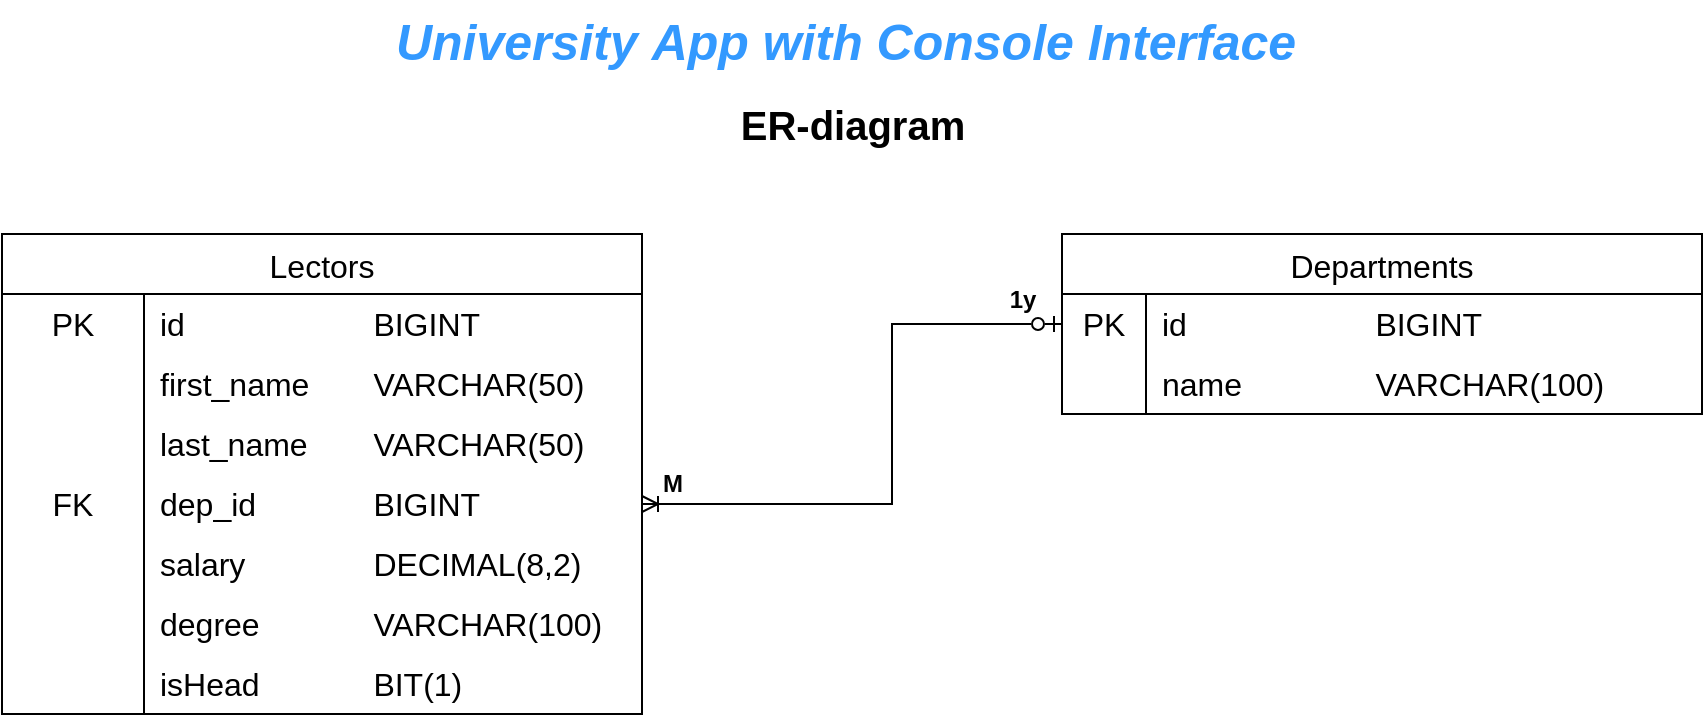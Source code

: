 <mxfile version="24.0.7" type="device">
  <diagram name="Page-1" id="Sz91l0WpaXXbMS5Fg2xq">
    <mxGraphModel dx="2071" dy="599" grid="1" gridSize="10" guides="1" tooltips="1" connect="1" arrows="1" fold="1" page="1" pageScale="1" pageWidth="850" pageHeight="1100" math="0" shadow="0">
      <root>
        <mxCell id="0" />
        <mxCell id="1" parent="0" />
        <mxCell id="b5DIAF-DNYic_asp2vu_-1" value="&lt;font color=&quot;#3399ff&quot; style=&quot;font-size: 25px;&quot;&gt;&lt;i&gt;&lt;b&gt;University&amp;nbsp;&lt;/b&gt;&lt;/i&gt;&lt;/font&gt;&lt;i style=&quot;color: rgb(51, 153, 255); font-size: 25px;&quot;&gt;&lt;b&gt;App with&amp;nbsp;&lt;/b&gt;&lt;/i&gt;&lt;font color=&quot;#3399ff&quot; style=&quot;font-size: 25px;&quot;&gt;&lt;i&gt;&lt;b&gt;Console Interface&amp;nbsp;&lt;/b&gt;&lt;/i&gt;&lt;/font&gt;" style="text;html=1;align=center;verticalAlign=middle;resizable=0;points=[];autosize=1;strokeColor=none;fillColor=none;" vertex="1" parent="1">
          <mxGeometry x="170" y="43" width="480" height="40" as="geometry" />
        </mxCell>
        <mxCell id="b5DIAF-DNYic_asp2vu_-2" value="&lt;font style=&quot;font-size: 20px;&quot;&gt;&lt;b&gt;ER-diagram&lt;/b&gt;&lt;/font&gt;" style="text;html=1;align=center;verticalAlign=middle;resizable=0;points=[];autosize=1;strokeColor=none;fillColor=none;" vertex="1" parent="1">
          <mxGeometry x="340" y="85" width="140" height="40" as="geometry" />
        </mxCell>
        <mxCell id="b5DIAF-DNYic_asp2vu_-3" value="Lectors" style="shape=table;startSize=30;container=1;collapsible=0;childLayout=tableLayout;fixedRows=1;rowLines=0;fontStyle=0;strokeColor=default;fontSize=16;" vertex="1" parent="1">
          <mxGeometry x="-15" y="160" width="320" height="240" as="geometry" />
        </mxCell>
        <mxCell id="b5DIAF-DNYic_asp2vu_-4" value="" style="shape=tableRow;horizontal=0;startSize=0;swimlaneHead=0;swimlaneBody=0;top=0;left=0;bottom=0;right=0;collapsible=0;dropTarget=0;fillColor=none;points=[[0,0.5],[1,0.5]];portConstraint=eastwest;strokeColor=inherit;fontSize=16;" vertex="1" parent="b5DIAF-DNYic_asp2vu_-3">
          <mxGeometry y="30" width="320" height="30" as="geometry" />
        </mxCell>
        <mxCell id="b5DIAF-DNYic_asp2vu_-5" value="PK" style="shape=partialRectangle;html=1;whiteSpace=wrap;connectable=0;fillColor=none;top=0;left=0;bottom=0;right=0;overflow=hidden;pointerEvents=1;strokeColor=inherit;fontSize=16;" vertex="1" parent="b5DIAF-DNYic_asp2vu_-4">
          <mxGeometry width="71" height="30" as="geometry">
            <mxRectangle width="71" height="30" as="alternateBounds" />
          </mxGeometry>
        </mxCell>
        <mxCell id="b5DIAF-DNYic_asp2vu_-6" value="id&lt;span style=&quot;white-space: pre;&quot;&gt;&#x9;&lt;/span&gt;&lt;span style=&quot;white-space: pre;&quot;&gt;&#x9;&lt;span style=&quot;white-space: pre;&quot;&gt;&#x9;&lt;/span&gt;&lt;/span&gt;BIGINT" style="shape=partialRectangle;html=1;whiteSpace=wrap;connectable=0;fillColor=none;top=0;left=0;bottom=0;right=0;align=left;spacingLeft=6;overflow=hidden;strokeColor=inherit;fontSize=16;" vertex="1" parent="b5DIAF-DNYic_asp2vu_-4">
          <mxGeometry x="71" width="249" height="30" as="geometry">
            <mxRectangle width="249" height="30" as="alternateBounds" />
          </mxGeometry>
        </mxCell>
        <mxCell id="b5DIAF-DNYic_asp2vu_-7" value="" style="shape=tableRow;horizontal=0;startSize=0;swimlaneHead=0;swimlaneBody=0;top=0;left=0;bottom=0;right=0;collapsible=0;dropTarget=0;fillColor=none;points=[[0,0.5],[1,0.5]];portConstraint=eastwest;strokeColor=inherit;fontSize=16;" vertex="1" parent="b5DIAF-DNYic_asp2vu_-3">
          <mxGeometry y="60" width="320" height="30" as="geometry" />
        </mxCell>
        <mxCell id="b5DIAF-DNYic_asp2vu_-8" value="" style="shape=partialRectangle;html=1;whiteSpace=wrap;connectable=0;fillColor=none;top=0;left=0;bottom=0;right=0;overflow=hidden;strokeColor=inherit;fontSize=16;" vertex="1" parent="b5DIAF-DNYic_asp2vu_-7">
          <mxGeometry width="71" height="30" as="geometry">
            <mxRectangle width="71" height="30" as="alternateBounds" />
          </mxGeometry>
        </mxCell>
        <mxCell id="b5DIAF-DNYic_asp2vu_-9" value="first_name&lt;span style=&quot;white-space: pre;&quot;&gt;&#x9;&lt;/span&gt;VARCHAR(50)" style="shape=partialRectangle;html=1;whiteSpace=wrap;connectable=0;fillColor=none;top=0;left=0;bottom=0;right=0;align=left;spacingLeft=6;overflow=hidden;strokeColor=inherit;fontSize=16;" vertex="1" parent="b5DIAF-DNYic_asp2vu_-7">
          <mxGeometry x="71" width="249" height="30" as="geometry">
            <mxRectangle width="249" height="30" as="alternateBounds" />
          </mxGeometry>
        </mxCell>
        <mxCell id="b5DIAF-DNYic_asp2vu_-10" value="" style="shape=tableRow;horizontal=0;startSize=0;swimlaneHead=0;swimlaneBody=0;top=0;left=0;bottom=0;right=0;collapsible=0;dropTarget=0;fillColor=none;points=[[0,0.5],[1,0.5]];portConstraint=eastwest;strokeColor=inherit;fontSize=16;" vertex="1" parent="b5DIAF-DNYic_asp2vu_-3">
          <mxGeometry y="90" width="320" height="30" as="geometry" />
        </mxCell>
        <mxCell id="b5DIAF-DNYic_asp2vu_-11" value="" style="shape=partialRectangle;html=1;whiteSpace=wrap;connectable=0;fillColor=none;top=0;left=0;bottom=0;right=0;overflow=hidden;strokeColor=inherit;fontSize=16;" vertex="1" parent="b5DIAF-DNYic_asp2vu_-10">
          <mxGeometry width="71" height="30" as="geometry">
            <mxRectangle width="71" height="30" as="alternateBounds" />
          </mxGeometry>
        </mxCell>
        <mxCell id="b5DIAF-DNYic_asp2vu_-12" value="last_name&lt;span style=&quot;white-space: pre;&quot;&gt;&#x9;&lt;/span&gt;VARCHAR(50)" style="shape=partialRectangle;html=1;whiteSpace=wrap;connectable=0;fillColor=none;top=0;left=0;bottom=0;right=0;align=left;spacingLeft=6;overflow=hidden;strokeColor=inherit;fontSize=16;" vertex="1" parent="b5DIAF-DNYic_asp2vu_-10">
          <mxGeometry x="71" width="249" height="30" as="geometry">
            <mxRectangle width="249" height="30" as="alternateBounds" />
          </mxGeometry>
        </mxCell>
        <mxCell id="b5DIAF-DNYic_asp2vu_-13" value="" style="shape=tableRow;horizontal=0;startSize=0;swimlaneHead=0;swimlaneBody=0;top=0;left=0;bottom=0;right=0;collapsible=0;dropTarget=0;fillColor=none;points=[[0,0.5],[1,0.5]];portConstraint=eastwest;strokeColor=inherit;fontSize=16;" vertex="1" parent="b5DIAF-DNYic_asp2vu_-3">
          <mxGeometry y="120" width="320" height="30" as="geometry" />
        </mxCell>
        <mxCell id="b5DIAF-DNYic_asp2vu_-14" value="FK" style="shape=partialRectangle;html=1;whiteSpace=wrap;connectable=0;fillColor=none;top=0;left=0;bottom=0;right=0;overflow=hidden;strokeColor=inherit;fontSize=16;" vertex="1" parent="b5DIAF-DNYic_asp2vu_-13">
          <mxGeometry width="71" height="30" as="geometry">
            <mxRectangle width="71" height="30" as="alternateBounds" />
          </mxGeometry>
        </mxCell>
        <mxCell id="b5DIAF-DNYic_asp2vu_-15" value="dep_id&lt;span style=&quot;white-space: pre;&quot;&gt;&#x9;&lt;/span&gt;&lt;span style=&quot;white-space: pre;&quot;&gt;&#x9;&lt;/span&gt;BIGINT" style="shape=partialRectangle;html=1;whiteSpace=wrap;connectable=0;fillColor=none;top=0;left=0;bottom=0;right=0;align=left;spacingLeft=6;overflow=hidden;strokeColor=inherit;fontSize=16;" vertex="1" parent="b5DIAF-DNYic_asp2vu_-13">
          <mxGeometry x="71" width="249" height="30" as="geometry">
            <mxRectangle width="249" height="30" as="alternateBounds" />
          </mxGeometry>
        </mxCell>
        <mxCell id="b5DIAF-DNYic_asp2vu_-16" value="" style="shape=tableRow;horizontal=0;startSize=0;swimlaneHead=0;swimlaneBody=0;top=0;left=0;bottom=0;right=0;collapsible=0;dropTarget=0;fillColor=none;points=[[0,0.5],[1,0.5]];portConstraint=eastwest;strokeColor=inherit;fontSize=16;" vertex="1" parent="b5DIAF-DNYic_asp2vu_-3">
          <mxGeometry y="150" width="320" height="30" as="geometry" />
        </mxCell>
        <mxCell id="b5DIAF-DNYic_asp2vu_-17" value="" style="shape=partialRectangle;html=1;whiteSpace=wrap;connectable=0;fillColor=none;top=0;left=0;bottom=0;right=0;overflow=hidden;strokeColor=inherit;fontSize=16;" vertex="1" parent="b5DIAF-DNYic_asp2vu_-16">
          <mxGeometry width="71" height="30" as="geometry">
            <mxRectangle width="71" height="30" as="alternateBounds" />
          </mxGeometry>
        </mxCell>
        <mxCell id="b5DIAF-DNYic_asp2vu_-18" value="salary&lt;span style=&quot;white-space: pre;&quot;&gt;&#x9;&lt;/span&gt;&lt;span style=&quot;white-space: pre;&quot;&gt;&#x9;&lt;/span&gt;DECIMAL(8,2)" style="shape=partialRectangle;html=1;whiteSpace=wrap;connectable=0;fillColor=none;top=0;left=0;bottom=0;right=0;align=left;spacingLeft=6;overflow=hidden;strokeColor=inherit;fontSize=16;" vertex="1" parent="b5DIAF-DNYic_asp2vu_-16">
          <mxGeometry x="71" width="249" height="30" as="geometry">
            <mxRectangle width="249" height="30" as="alternateBounds" />
          </mxGeometry>
        </mxCell>
        <mxCell id="b5DIAF-DNYic_asp2vu_-19" value="" style="shape=tableRow;horizontal=0;startSize=0;swimlaneHead=0;swimlaneBody=0;top=0;left=0;bottom=0;right=0;collapsible=0;dropTarget=0;fillColor=none;points=[[0,0.5],[1,0.5]];portConstraint=eastwest;strokeColor=inherit;fontSize=16;" vertex="1" parent="b5DIAF-DNYic_asp2vu_-3">
          <mxGeometry y="180" width="320" height="30" as="geometry" />
        </mxCell>
        <mxCell id="b5DIAF-DNYic_asp2vu_-20" value="" style="shape=partialRectangle;html=1;whiteSpace=wrap;connectable=0;fillColor=none;top=0;left=0;bottom=0;right=0;overflow=hidden;strokeColor=inherit;fontSize=16;" vertex="1" parent="b5DIAF-DNYic_asp2vu_-19">
          <mxGeometry width="71" height="30" as="geometry">
            <mxRectangle width="71" height="30" as="alternateBounds" />
          </mxGeometry>
        </mxCell>
        <mxCell id="b5DIAF-DNYic_asp2vu_-21" value="degree&lt;span style=&quot;white-space: pre;&quot;&gt;&#x9;&lt;/span&gt;&lt;span style=&quot;white-space: pre;&quot;&gt;&#x9;&lt;/span&gt;VARCHAR(100)" style="shape=partialRectangle;html=1;whiteSpace=wrap;connectable=0;fillColor=none;top=0;left=0;bottom=0;right=0;align=left;spacingLeft=6;overflow=hidden;strokeColor=inherit;fontSize=16;" vertex="1" parent="b5DIAF-DNYic_asp2vu_-19">
          <mxGeometry x="71" width="249" height="30" as="geometry">
            <mxRectangle width="249" height="30" as="alternateBounds" />
          </mxGeometry>
        </mxCell>
        <mxCell id="b5DIAF-DNYic_asp2vu_-47" value="" style="shape=tableRow;horizontal=0;startSize=0;swimlaneHead=0;swimlaneBody=0;top=0;left=0;bottom=0;right=0;collapsible=0;dropTarget=0;fillColor=none;points=[[0,0.5],[1,0.5]];portConstraint=eastwest;strokeColor=inherit;fontSize=16;" vertex="1" parent="b5DIAF-DNYic_asp2vu_-3">
          <mxGeometry y="210" width="320" height="30" as="geometry" />
        </mxCell>
        <mxCell id="b5DIAF-DNYic_asp2vu_-48" value="" style="shape=partialRectangle;html=1;whiteSpace=wrap;connectable=0;fillColor=none;top=0;left=0;bottom=0;right=0;overflow=hidden;strokeColor=inherit;fontSize=16;" vertex="1" parent="b5DIAF-DNYic_asp2vu_-47">
          <mxGeometry width="71" height="30" as="geometry">
            <mxRectangle width="71" height="30" as="alternateBounds" />
          </mxGeometry>
        </mxCell>
        <mxCell id="b5DIAF-DNYic_asp2vu_-49" value="isHead&lt;span style=&quot;white-space: pre;&quot;&gt;&#x9;&lt;/span&gt;&lt;span style=&quot;white-space: pre;&quot;&gt;&#x9;&lt;/span&gt;BIT(1)" style="shape=partialRectangle;html=1;whiteSpace=wrap;connectable=0;fillColor=none;top=0;left=0;bottom=0;right=0;align=left;spacingLeft=6;overflow=hidden;strokeColor=inherit;fontSize=16;" vertex="1" parent="b5DIAF-DNYic_asp2vu_-47">
          <mxGeometry x="71" width="249" height="30" as="geometry">
            <mxRectangle width="249" height="30" as="alternateBounds" />
          </mxGeometry>
        </mxCell>
        <mxCell id="b5DIAF-DNYic_asp2vu_-22" value="Departments" style="shape=table;startSize=30;container=1;collapsible=0;childLayout=tableLayout;fixedRows=1;rowLines=0;fontStyle=0;strokeColor=default;fontSize=16;" vertex="1" parent="1">
          <mxGeometry x="515" y="160" width="320" height="90" as="geometry" />
        </mxCell>
        <mxCell id="b5DIAF-DNYic_asp2vu_-23" value="" style="shape=tableRow;horizontal=0;startSize=0;swimlaneHead=0;swimlaneBody=0;top=0;left=0;bottom=0;right=0;collapsible=0;dropTarget=0;fillColor=none;points=[[0,0.5],[1,0.5]];portConstraint=eastwest;strokeColor=inherit;fontSize=16;" vertex="1" parent="b5DIAF-DNYic_asp2vu_-22">
          <mxGeometry y="30" width="320" height="30" as="geometry" />
        </mxCell>
        <mxCell id="b5DIAF-DNYic_asp2vu_-24" value="PK" style="shape=partialRectangle;html=1;whiteSpace=wrap;connectable=0;fillColor=none;top=0;left=0;bottom=0;right=0;overflow=hidden;pointerEvents=1;strokeColor=inherit;fontSize=16;" vertex="1" parent="b5DIAF-DNYic_asp2vu_-23">
          <mxGeometry width="42" height="30" as="geometry">
            <mxRectangle width="42" height="30" as="alternateBounds" />
          </mxGeometry>
        </mxCell>
        <mxCell id="b5DIAF-DNYic_asp2vu_-25" value="id&lt;span style=&quot;white-space: pre;&quot;&gt;&#x9;&lt;/span&gt;&lt;span style=&quot;white-space: pre;&quot;&gt;&#x9;&lt;span style=&quot;white-space: pre;&quot;&gt;&#x9;&lt;/span&gt;&lt;/span&gt;BIGINT" style="shape=partialRectangle;html=1;whiteSpace=wrap;connectable=0;fillColor=none;top=0;left=0;bottom=0;right=0;align=left;spacingLeft=6;overflow=hidden;strokeColor=inherit;fontSize=16;" vertex="1" parent="b5DIAF-DNYic_asp2vu_-23">
          <mxGeometry x="42" width="278" height="30" as="geometry">
            <mxRectangle width="278" height="30" as="alternateBounds" />
          </mxGeometry>
        </mxCell>
        <mxCell id="b5DIAF-DNYic_asp2vu_-26" value="" style="shape=tableRow;horizontal=0;startSize=0;swimlaneHead=0;swimlaneBody=0;top=0;left=0;bottom=0;right=0;collapsible=0;dropTarget=0;fillColor=none;points=[[0,0.5],[1,0.5]];portConstraint=eastwest;strokeColor=inherit;fontSize=16;" vertex="1" parent="b5DIAF-DNYic_asp2vu_-22">
          <mxGeometry y="60" width="320" height="30" as="geometry" />
        </mxCell>
        <mxCell id="b5DIAF-DNYic_asp2vu_-27" value="" style="shape=partialRectangle;html=1;whiteSpace=wrap;connectable=0;fillColor=none;top=0;left=0;bottom=0;right=0;overflow=hidden;strokeColor=inherit;fontSize=16;" vertex="1" parent="b5DIAF-DNYic_asp2vu_-26">
          <mxGeometry width="42" height="30" as="geometry">
            <mxRectangle width="42" height="30" as="alternateBounds" />
          </mxGeometry>
        </mxCell>
        <mxCell id="b5DIAF-DNYic_asp2vu_-28" value="name&lt;span style=&quot;white-space: pre;&quot;&gt;&#x9;&lt;span style=&quot;white-space: pre;&quot;&gt;&#x9;&lt;/span&gt;&lt;/span&gt;VARCHAR(100)" style="shape=partialRectangle;html=1;whiteSpace=wrap;connectable=0;fillColor=none;top=0;left=0;bottom=0;right=0;align=left;spacingLeft=6;overflow=hidden;strokeColor=inherit;fontSize=16;" vertex="1" parent="b5DIAF-DNYic_asp2vu_-26">
          <mxGeometry x="42" width="278" height="30" as="geometry">
            <mxRectangle width="278" height="30" as="alternateBounds" />
          </mxGeometry>
        </mxCell>
        <mxCell id="b5DIAF-DNYic_asp2vu_-41" style="edgeStyle=orthogonalEdgeStyle;rounded=0;orthogonalLoop=1;jettySize=auto;html=1;entryX=0;entryY=0.5;entryDx=0;entryDy=0;startArrow=ERoneToMany;startFill=0;endArrow=ERzeroToOne;endFill=0;" edge="1" parent="1" source="b5DIAF-DNYic_asp2vu_-13" target="b5DIAF-DNYic_asp2vu_-23">
          <mxGeometry relative="1" as="geometry">
            <Array as="points">
              <mxPoint x="430" y="295" />
              <mxPoint x="430" y="205" />
            </Array>
          </mxGeometry>
        </mxCell>
        <mxCell id="b5DIAF-DNYic_asp2vu_-42" value="&lt;b&gt;M&lt;/b&gt;" style="text;html=1;align=center;verticalAlign=middle;resizable=0;points=[];autosize=1;strokeColor=none;fillColor=none;" vertex="1" parent="1">
          <mxGeometry x="305" y="270" width="30" height="30" as="geometry" />
        </mxCell>
        <mxCell id="b5DIAF-DNYic_asp2vu_-43" value="&lt;b&gt;1y&lt;/b&gt;" style="text;html=1;align=center;verticalAlign=middle;resizable=0;points=[];autosize=1;strokeColor=none;fillColor=none;" vertex="1" parent="1">
          <mxGeometry x="475" y="178" width="40" height="30" as="geometry" />
        </mxCell>
      </root>
    </mxGraphModel>
  </diagram>
</mxfile>
